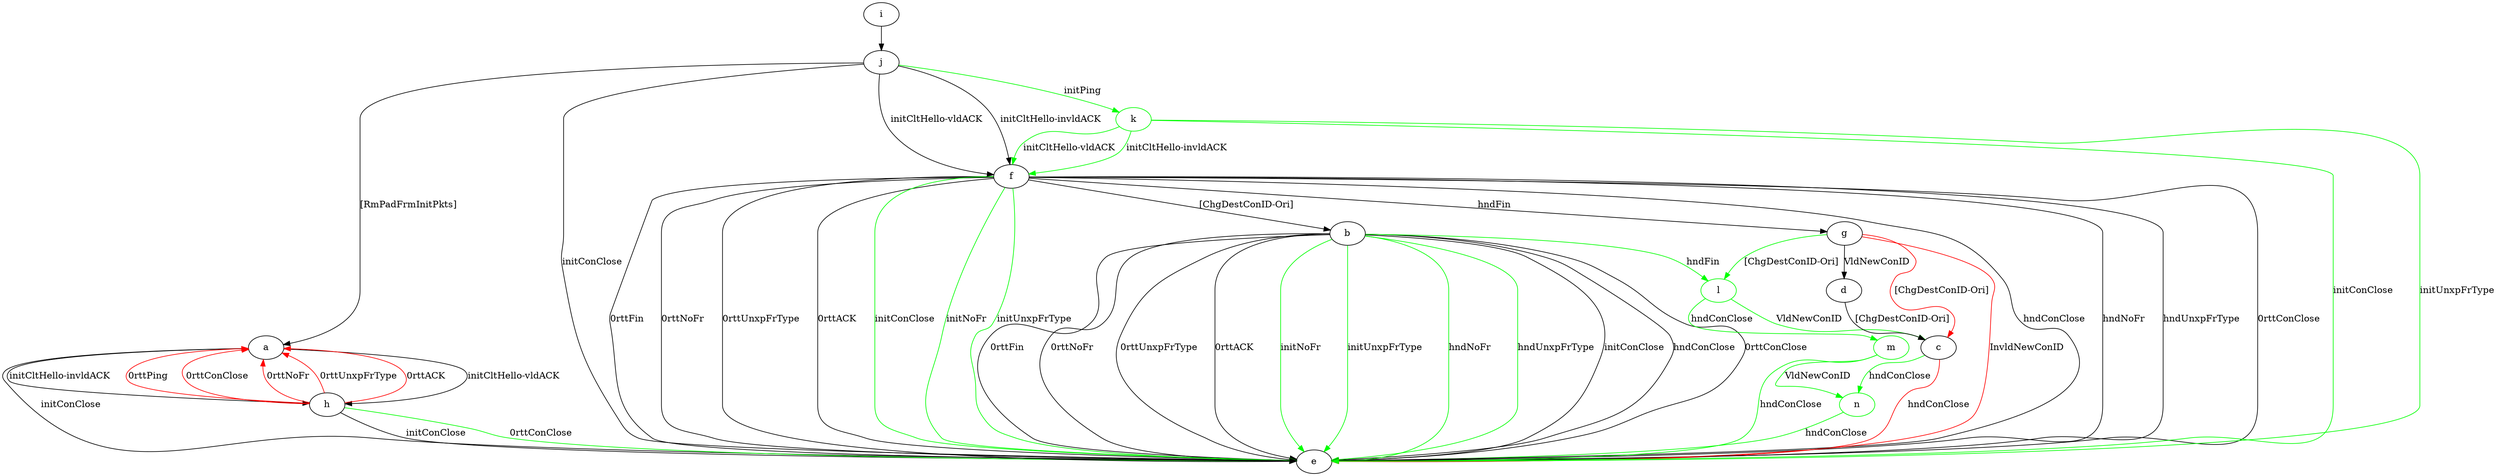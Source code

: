 digraph "" {
	a -> e	[key=0,
		label="initConClose "];
	a -> h	[key=0,
		label="initCltHello-vldACK "];
	a -> h	[key=1,
		label="initCltHello-invldACK "];
	b -> e	[key=0,
		label="initConClose "];
	b -> e	[key=1,
		label="hndConClose "];
	b -> e	[key=2,
		label="0rttConClose "];
	b -> e	[key=3,
		label="0rttFin "];
	b -> e	[key=4,
		label="0rttNoFr "];
	b -> e	[key=5,
		label="0rttUnxpFrType "];
	b -> e	[key=6,
		label="0rttACK "];
	b -> e	[key=7,
		color=green,
		label="initNoFr "];
	b -> e	[key=8,
		color=green,
		label="initUnxpFrType "];
	b -> e	[key=9,
		color=green,
		label="hndNoFr "];
	b -> e	[key=10,
		color=green,
		label="hndUnxpFrType "];
	l	[color=green];
	b -> l	[key=0,
		color=green,
		label="hndFin "];
	c -> e	[key=0,
		color=red,
		label="hndConClose "];
	n	[color=green];
	c -> n	[key=0,
		color=green,
		label="hndConClose "];
	d -> c	[key=0,
		label="[ChgDestConID-Ori] "];
	f -> b	[key=0,
		label="[ChgDestConID-Ori] "];
	f -> e	[key=0,
		label="hndConClose "];
	f -> e	[key=1,
		label="hndNoFr "];
	f -> e	[key=2,
		label="hndUnxpFrType "];
	f -> e	[key=3,
		label="0rttConClose "];
	f -> e	[key=4,
		label="0rttFin "];
	f -> e	[key=5,
		label="0rttNoFr "];
	f -> e	[key=6,
		label="0rttUnxpFrType "];
	f -> e	[key=7,
		label="0rttACK "];
	f -> e	[key=8,
		color=green,
		label="initConClose "];
	f -> e	[key=9,
		color=green,
		label="initNoFr "];
	f -> e	[key=10,
		color=green,
		label="initUnxpFrType "];
	f -> g	[key=0,
		label="hndFin "];
	g -> c	[key=0,
		color=red,
		label="[ChgDestConID-Ori] "];
	g -> d	[key=0,
		label="VldNewConID "];
	g -> e	[key=0,
		color=red,
		label="InvldNewConID "];
	g -> l	[key=0,
		color=green,
		label="[ChgDestConID-Ori] "];
	h -> a	[key=0,
		color=red,
		label="0rttPing "];
	h -> a	[key=1,
		color=red,
		label="0rttConClose "];
	h -> a	[key=2,
		color=red,
		label="0rttNoFr "];
	h -> a	[key=3,
		color=red,
		label="0rttUnxpFrType "];
	h -> a	[key=4,
		color=red,
		label="0rttACK "];
	h -> e	[key=0,
		label="initConClose "];
	h -> e	[key=1,
		color=green,
		label="0rttConClose "];
	i -> j	[key=0];
	j -> a	[key=0,
		label="[RmPadFrmInitPkts] "];
	j -> e	[key=0,
		label="initConClose "];
	j -> f	[key=0,
		label="initCltHello-vldACK "];
	j -> f	[key=1,
		label="initCltHello-invldACK "];
	k	[color=green];
	j -> k	[key=0,
		color=green,
		label="initPing "];
	k -> e	[key=0,
		color=green,
		label="initConClose "];
	k -> e	[key=1,
		color=green,
		label="initUnxpFrType "];
	k -> f	[key=0,
		color=green,
		label="initCltHello-vldACK "];
	k -> f	[key=1,
		color=green,
		label="initCltHello-invldACK "];
	l -> c	[key=0,
		color=green,
		label="VldNewConID "];
	m	[color=green];
	l -> m	[key=0,
		color=green,
		label="hndConClose "];
	m -> e	[key=0,
		color=green,
		label="hndConClose "];
	m -> n	[key=0,
		color=green,
		label="VldNewConID "];
	n -> e	[key=0,
		color=green,
		label="hndConClose "];
}
